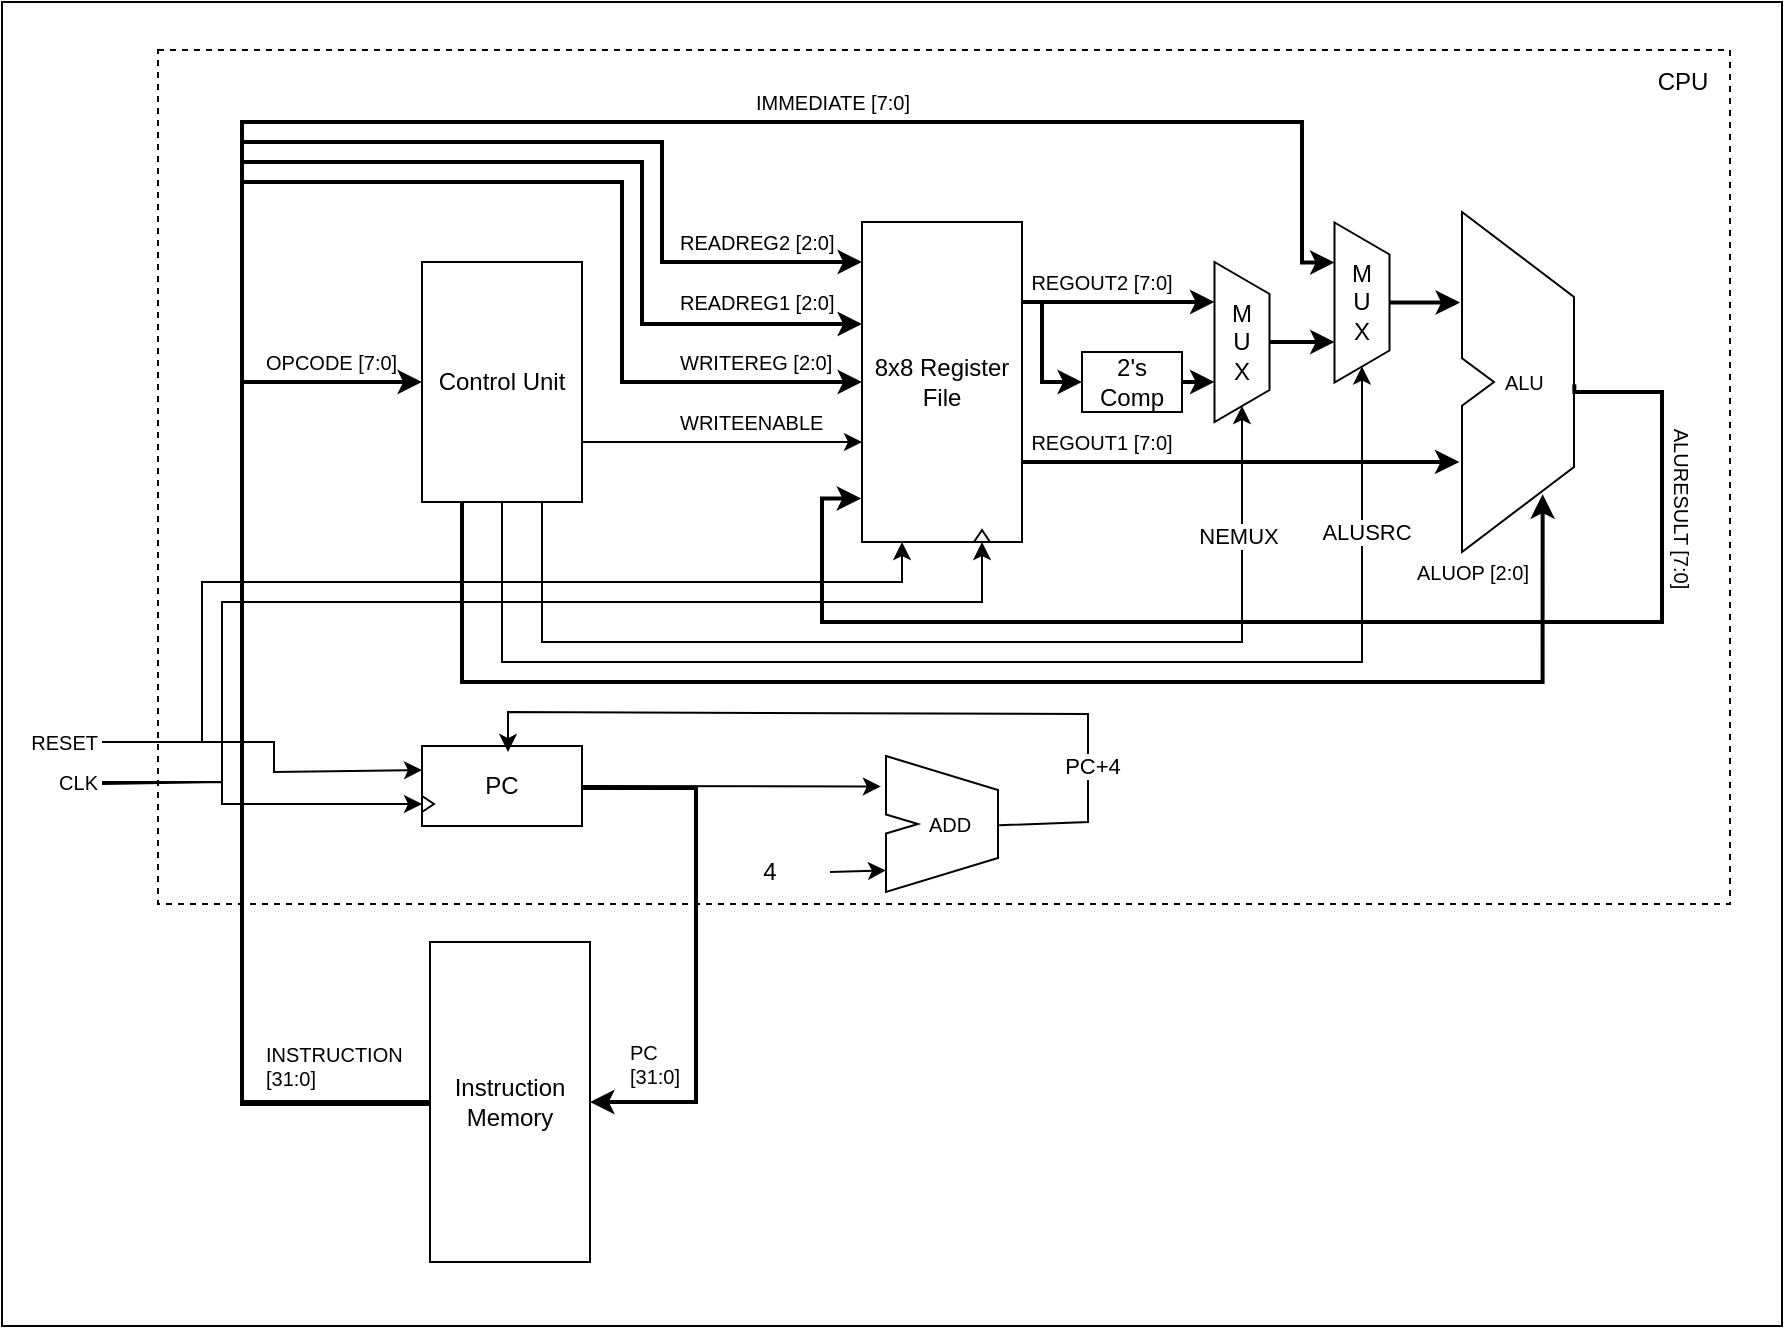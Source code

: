 <mxfile version="27.0.2">
  <diagram id="0iN4cRk-O3f9heEpMg_g" name="Page-1">
    <mxGraphModel dx="1691" dy="809" grid="0" gridSize="10" guides="1" tooltips="1" connect="1" arrows="1" fold="1" page="1" pageScale="1" pageWidth="1100" pageHeight="1700" math="0" shadow="0">
      <root>
        <mxCell id="0" />
        <mxCell id="1" parent="0" />
        <mxCell id="29aiM7jhphycKeGwUz8S-75" value="" style="rounded=0;whiteSpace=wrap;html=1;strokeColor=#000000;strokeWidth=1;fillColor=none;fontSize=12;align=center;" parent="1" vertex="1">
          <mxGeometry x="34" y="50" width="890" height="662" as="geometry" />
        </mxCell>
        <mxCell id="29aiM7jhphycKeGwUz8S-73" value="" style="rounded=0;whiteSpace=wrap;html=1;dashed=1;strokeColor=#000000;fillColor=none;fontSize=10;align=center;perimeterSpacing=0;strokeWidth=1;" parent="1" vertex="1">
          <mxGeometry x="112" y="74" width="786" height="427" as="geometry" />
        </mxCell>
        <mxCell id="29aiM7jhphycKeGwUz8S-50" value="OPCODE [7:0]" style="text;html=1;align=left;verticalAlign=middle;resizable=0;points=[];autosize=1;fontSize=10;" parent="1" vertex="1">
          <mxGeometry x="164" y="220" width="80" height="20" as="geometry" />
        </mxCell>
        <mxCell id="29aiM7jhphycKeGwUz8S-15" style="edgeStyle=orthogonalEdgeStyle;rounded=0;orthogonalLoop=1;jettySize=auto;html=1;exitX=1;exitY=0.75;exitDx=0;exitDy=0;" parent="1" source="29aiM7jhphycKeGwUz8S-2" target="29aiM7jhphycKeGwUz8S-3" edge="1">
          <mxGeometry relative="1" as="geometry">
            <Array as="points">
              <mxPoint x="324" y="270" />
            </Array>
          </mxGeometry>
        </mxCell>
        <mxCell id="29aiM7jhphycKeGwUz8S-47" style="edgeStyle=orthogonalEdgeStyle;rounded=0;orthogonalLoop=1;jettySize=auto;html=1;exitX=0.75;exitY=1;exitDx=0;exitDy=0;entryX=1;entryY=0.5;entryDx=0;entryDy=0;fontSize=10;" parent="1" source="29aiM7jhphycKeGwUz8S-2" target="29aiM7jhphycKeGwUz8S-17" edge="1">
          <mxGeometry relative="1" as="geometry">
            <Array as="points">
              <mxPoint x="304" y="370" />
              <mxPoint x="654" y="370" />
            </Array>
          </mxGeometry>
        </mxCell>
        <mxCell id="SJLsNFTs1x9MLXDah2iL-2" value="NEMUX" style="edgeLabel;html=1;align=center;verticalAlign=middle;resizable=0;points=[];" vertex="1" connectable="0" parent="29aiM7jhphycKeGwUz8S-47">
          <mxGeometry x="0.759" y="2" relative="1" as="geometry">
            <mxPoint as="offset" />
          </mxGeometry>
        </mxCell>
        <mxCell id="29aiM7jhphycKeGwUz8S-48" style="edgeStyle=orthogonalEdgeStyle;rounded=0;orthogonalLoop=1;jettySize=auto;html=1;exitX=0.5;exitY=1;exitDx=0;exitDy=0;entryX=1;entryY=0.5;entryDx=0;entryDy=0;fontSize=10;" parent="1" source="29aiM7jhphycKeGwUz8S-2" target="29aiM7jhphycKeGwUz8S-31" edge="1">
          <mxGeometry relative="1" as="geometry">
            <Array as="points">
              <mxPoint x="284" y="380" />
              <mxPoint x="714" y="380" />
            </Array>
          </mxGeometry>
        </mxCell>
        <mxCell id="SJLsNFTs1x9MLXDah2iL-1" value="ALUSRC" style="edgeLabel;html=1;align=center;verticalAlign=middle;resizable=0;points=[];" vertex="1" connectable="0" parent="29aiM7jhphycKeGwUz8S-48">
          <mxGeometry x="0.749" y="-2" relative="1" as="geometry">
            <mxPoint as="offset" />
          </mxGeometry>
        </mxCell>
        <mxCell id="29aiM7jhphycKeGwUz8S-49" style="edgeStyle=orthogonalEdgeStyle;rounded=0;orthogonalLoop=1;jettySize=auto;html=1;exitX=0.25;exitY=1;exitDx=0;exitDy=0;fontSize=10;entryX=0.504;entryY=0.83;entryDx=0;entryDy=0;entryPerimeter=0;strokeWidth=2;" parent="1" source="29aiM7jhphycKeGwUz8S-2" target="29aiM7jhphycKeGwUz8S-42" edge="1">
          <mxGeometry relative="1" as="geometry">
            <Array as="points">
              <mxPoint x="264" y="390" />
              <mxPoint x="804" y="390" />
            </Array>
          </mxGeometry>
        </mxCell>
        <mxCell id="29aiM7jhphycKeGwUz8S-2" value="Control Unit" style="rounded=0;whiteSpace=wrap;html=1;" parent="1" vertex="1">
          <mxGeometry x="244" y="180" width="80" height="120" as="geometry" />
        </mxCell>
        <mxCell id="29aiM7jhphycKeGwUz8S-19" style="edgeStyle=orthogonalEdgeStyle;rounded=0;orthogonalLoop=1;jettySize=auto;html=1;exitX=1;exitY=0.25;exitDx=0;exitDy=0;entryX=0.25;entryY=1;entryDx=0;entryDy=0;strokeWidth=2;" parent="1" source="29aiM7jhphycKeGwUz8S-3" target="29aiM7jhphycKeGwUz8S-17" edge="1">
          <mxGeometry relative="1" as="geometry" />
        </mxCell>
        <mxCell id="29aiM7jhphycKeGwUz8S-23" style="edgeStyle=orthogonalEdgeStyle;rounded=0;orthogonalLoop=1;jettySize=auto;html=1;exitX=1;exitY=0.25;exitDx=0;exitDy=0;entryX=0;entryY=0.5;entryDx=0;entryDy=0;strokeWidth=2;" parent="1" source="29aiM7jhphycKeGwUz8S-3" target="29aiM7jhphycKeGwUz8S-16" edge="1">
          <mxGeometry relative="1" as="geometry">
            <Array as="points">
              <mxPoint x="554" y="200" />
              <mxPoint x="554" y="240" />
            </Array>
          </mxGeometry>
        </mxCell>
        <mxCell id="29aiM7jhphycKeGwUz8S-46" style="edgeStyle=orthogonalEdgeStyle;rounded=0;orthogonalLoop=1;jettySize=auto;html=1;exitX=1;exitY=0.75;exitDx=0;exitDy=0;entryX=-0.016;entryY=0.735;entryDx=0;entryDy=0;entryPerimeter=0;fontSize=10;strokeWidth=2;" parent="1" source="29aiM7jhphycKeGwUz8S-3" target="29aiM7jhphycKeGwUz8S-42" edge="1">
          <mxGeometry relative="1" as="geometry" />
        </mxCell>
        <mxCell id="29aiM7jhphycKeGwUz8S-3" value="8x8 Register File" style="rounded=0;whiteSpace=wrap;html=1;" parent="1" vertex="1">
          <mxGeometry x="464" y="160" width="80" height="160" as="geometry" />
        </mxCell>
        <mxCell id="29aiM7jhphycKeGwUz8S-8" style="edgeStyle=orthogonalEdgeStyle;rounded=0;orthogonalLoop=1;jettySize=auto;html=1;exitX=0;exitY=0.5;exitDx=0;exitDy=0;entryX=0;entryY=0.5;entryDx=0;entryDy=0;strokeWidth=2;" parent="1" source="29aiM7jhphycKeGwUz8S-4" target="29aiM7jhphycKeGwUz8S-2" edge="1">
          <mxGeometry relative="1" as="geometry">
            <Array as="points">
              <mxPoint x="154" y="600" />
              <mxPoint x="154" y="240" />
            </Array>
          </mxGeometry>
        </mxCell>
        <mxCell id="29aiM7jhphycKeGwUz8S-11" style="edgeStyle=orthogonalEdgeStyle;rounded=0;orthogonalLoop=1;jettySize=auto;html=1;exitX=0;exitY=0.5;exitDx=0;exitDy=0;entryX=0;entryY=0.125;entryDx=0;entryDy=0;entryPerimeter=0;strokeWidth=2;" parent="1" source="29aiM7jhphycKeGwUz8S-4" target="29aiM7jhphycKeGwUz8S-3" edge="1">
          <mxGeometry relative="1" as="geometry">
            <mxPoint x="404" y="180" as="targetPoint" />
            <Array as="points">
              <mxPoint x="154" y="601" />
              <mxPoint x="154" y="120" />
              <mxPoint x="364" y="120" />
              <mxPoint x="364" y="180" />
            </Array>
          </mxGeometry>
        </mxCell>
        <mxCell id="29aiM7jhphycKeGwUz8S-12" style="edgeStyle=orthogonalEdgeStyle;rounded=0;orthogonalLoop=1;jettySize=auto;html=1;exitX=0;exitY=0.5;exitDx=0;exitDy=0;strokeWidth=2;" parent="1" source="29aiM7jhphycKeGwUz8S-4" target="29aiM7jhphycKeGwUz8S-3" edge="1">
          <mxGeometry relative="1" as="geometry">
            <mxPoint x="404" y="210" as="targetPoint" />
            <Array as="points">
              <mxPoint x="154" y="600" />
              <mxPoint x="154" y="130" />
              <mxPoint x="354" y="130" />
              <mxPoint x="354" y="211" />
            </Array>
          </mxGeometry>
        </mxCell>
        <mxCell id="29aiM7jhphycKeGwUz8S-13" style="edgeStyle=orthogonalEdgeStyle;rounded=0;orthogonalLoop=1;jettySize=auto;html=1;exitX=0;exitY=0.5;exitDx=0;exitDy=0;entryX=0;entryY=0.5;entryDx=0;entryDy=0;strokeWidth=2;" parent="1" source="29aiM7jhphycKeGwUz8S-4" target="29aiM7jhphycKeGwUz8S-3" edge="1">
          <mxGeometry relative="1" as="geometry">
            <Array as="points">
              <mxPoint x="154" y="600" />
              <mxPoint x="154" y="140" />
              <mxPoint x="344" y="140" />
              <mxPoint x="344" y="240" />
            </Array>
          </mxGeometry>
        </mxCell>
        <mxCell id="29aiM7jhphycKeGwUz8S-33" style="edgeStyle=orthogonalEdgeStyle;rounded=0;orthogonalLoop=1;jettySize=auto;html=1;exitX=0;exitY=0.5;exitDx=0;exitDy=0;entryX=0.25;entryY=1;entryDx=0;entryDy=0;fontSize=10;strokeWidth=2;" parent="1" source="29aiM7jhphycKeGwUz8S-4" target="29aiM7jhphycKeGwUz8S-31" edge="1">
          <mxGeometry relative="1" as="geometry">
            <Array as="points">
              <mxPoint x="154" y="601" />
              <mxPoint x="154" y="110" />
              <mxPoint x="684" y="110" />
              <mxPoint x="684" y="180" />
            </Array>
          </mxGeometry>
        </mxCell>
        <mxCell id="29aiM7jhphycKeGwUz8S-4" value="Instruction Memory" style="rounded=0;whiteSpace=wrap;html=1;" parent="1" vertex="1">
          <mxGeometry x="248" y="520" width="80" height="160" as="geometry" />
        </mxCell>
        <mxCell id="29aiM7jhphycKeGwUz8S-7" style="edgeStyle=orthogonalEdgeStyle;rounded=0;orthogonalLoop=1;jettySize=auto;html=1;exitX=1;exitY=0.5;exitDx=0;exitDy=0;entryX=1;entryY=0.5;entryDx=0;entryDy=0;strokeWidth=2;" parent="1" target="29aiM7jhphycKeGwUz8S-4" edge="1">
          <mxGeometry relative="1" as="geometry">
            <Array as="points">
              <mxPoint x="381" y="443" />
              <mxPoint x="381" y="600" />
            </Array>
            <mxPoint x="324" y="443" as="sourcePoint" />
            <mxPoint x="341" y="565" as="targetPoint" />
          </mxGeometry>
        </mxCell>
        <mxCell id="29aiM7jhphycKeGwUz8S-6" value="PC" style="rounded=0;whiteSpace=wrap;html=1;" parent="1" vertex="1">
          <mxGeometry x="244" y="422" width="80" height="40" as="geometry" />
        </mxCell>
        <mxCell id="29aiM7jhphycKeGwUz8S-20" style="edgeStyle=orthogonalEdgeStyle;rounded=0;orthogonalLoop=1;jettySize=auto;html=1;exitX=1;exitY=0.5;exitDx=0;exitDy=0;entryX=0.75;entryY=1;entryDx=0;entryDy=0;strokeWidth=2;" parent="1" source="29aiM7jhphycKeGwUz8S-16" target="29aiM7jhphycKeGwUz8S-17" edge="1">
          <mxGeometry relative="1" as="geometry" />
        </mxCell>
        <mxCell id="29aiM7jhphycKeGwUz8S-16" value="2&#39;s Comp" style="rounded=0;whiteSpace=wrap;html=1;" parent="1" vertex="1">
          <mxGeometry x="574" y="225" width="50" height="30" as="geometry" />
        </mxCell>
        <mxCell id="29aiM7jhphycKeGwUz8S-32" style="edgeStyle=orthogonalEdgeStyle;rounded=0;orthogonalLoop=1;jettySize=auto;html=1;exitX=0.5;exitY=0;exitDx=0;exitDy=0;entryX=0.75;entryY=1;entryDx=0;entryDy=0;fontSize=10;strokeWidth=2;" parent="1" source="29aiM7jhphycKeGwUz8S-17" target="29aiM7jhphycKeGwUz8S-31" edge="1">
          <mxGeometry relative="1" as="geometry" />
        </mxCell>
        <mxCell id="29aiM7jhphycKeGwUz8S-17" value="M&lt;br&gt;U&lt;br&gt;X" style="shape=trapezoid;perimeter=trapezoidPerimeter;whiteSpace=wrap;html=1;rotation=90;horizontal=0;" parent="1" vertex="1">
          <mxGeometry x="614" y="206.25" width="80" height="27.5" as="geometry" />
        </mxCell>
        <mxCell id="29aiM7jhphycKeGwUz8S-24" value="READREG2 [2:0]" style="text;html=1;align=left;verticalAlign=middle;resizable=0;points=[];autosize=1;fontSize=10;" parent="1" vertex="1">
          <mxGeometry x="371" y="160" width="90" height="20" as="geometry" />
        </mxCell>
        <mxCell id="29aiM7jhphycKeGwUz8S-25" value="READREG1 [2:0]" style="text;html=1;align=left;verticalAlign=middle;resizable=0;points=[];autosize=1;fontSize=10;" parent="1" vertex="1">
          <mxGeometry x="371" y="190.25" width="90" height="20" as="geometry" />
        </mxCell>
        <mxCell id="29aiM7jhphycKeGwUz8S-26" value="WRITEREG [2:0]" style="text;html=1;align=left;verticalAlign=middle;resizable=0;points=[];autosize=1;fontSize=10;" parent="1" vertex="1">
          <mxGeometry x="371" y="220" width="90" height="20" as="geometry" />
        </mxCell>
        <mxCell id="29aiM7jhphycKeGwUz8S-27" value="WRITEENABLE" style="text;html=1;align=left;verticalAlign=middle;resizable=0;points=[];autosize=1;fontSize=10;" parent="1" vertex="1">
          <mxGeometry x="371" y="250" width="90" height="20" as="geometry" />
        </mxCell>
        <mxCell id="29aiM7jhphycKeGwUz8S-30" value="REGOUT2 [7:0]" style="text;html=1;strokeColor=none;fillColor=none;align=center;verticalAlign=middle;whiteSpace=wrap;rounded=0;fontSize=10;" parent="1" vertex="1">
          <mxGeometry x="544" y="180" width="80" height="20" as="geometry" />
        </mxCell>
        <mxCell id="29aiM7jhphycKeGwUz8S-43" style="edgeStyle=orthogonalEdgeStyle;rounded=0;orthogonalLoop=1;jettySize=auto;html=1;exitX=0.5;exitY=0;exitDx=0;exitDy=0;fontSize=10;strokeWidth=2;" parent="1" source="29aiM7jhphycKeGwUz8S-31" edge="1">
          <mxGeometry relative="1" as="geometry">
            <mxPoint x="763" y="200" as="targetPoint" />
          </mxGeometry>
        </mxCell>
        <mxCell id="29aiM7jhphycKeGwUz8S-31" value="M&lt;br&gt;U&lt;br&gt;X" style="shape=trapezoid;perimeter=trapezoidPerimeter;whiteSpace=wrap;html=1;rotation=90;horizontal=0;" parent="1" vertex="1">
          <mxGeometry x="674" y="186.5" width="80" height="27.5" as="geometry" />
        </mxCell>
        <mxCell id="29aiM7jhphycKeGwUz8S-34" value="IMMEDIATE [7:0]" style="text;html=1;align=center;verticalAlign=middle;resizable=0;points=[];autosize=1;fontSize=10;" parent="1" vertex="1">
          <mxGeometry x="404" y="90" width="90" height="20" as="geometry" />
        </mxCell>
        <mxCell id="29aiM7jhphycKeGwUz8S-44" style="edgeStyle=orthogonalEdgeStyle;rounded=0;orthogonalLoop=1;jettySize=auto;html=1;exitX=0.702;exitY=0.507;exitDx=0;exitDy=0;entryX=-0.005;entryY=0.864;entryDx=0;entryDy=0;entryPerimeter=0;fontSize=10;exitPerimeter=0;strokeWidth=2;" parent="1" source="29aiM7jhphycKeGwUz8S-42" target="29aiM7jhphycKeGwUz8S-3" edge="1">
          <mxGeometry relative="1" as="geometry">
            <Array as="points">
              <mxPoint x="820" y="245" />
              <mxPoint x="864" y="245" />
              <mxPoint x="864" y="360" />
              <mxPoint x="444" y="360" />
              <mxPoint x="444" y="298" />
            </Array>
          </mxGeometry>
        </mxCell>
        <mxCell id="29aiM7jhphycKeGwUz8S-42" value="&amp;nbsp; &amp;nbsp; &amp;nbsp; &amp;nbsp;ALU" style="shape=stencil(vZXdjoMgEIWfhtsGYY3XG3f3PailKykFA/Tv7TuKNmJL2zRiYgwwx+8wZAYRLW3NGo4IrhH9QYRkGMMb5qfJnNmGV84vHpkRbC25j1hn9I6fxMb1DKFqboRro/QX4W/QtM9tQMtKKwU0oZUNJBPhSA4mTChg4rM36bd1CWYN+O6546bfvF9F5O9jl1W+iE+2TDahy5Bb6myS+YT5ZAvVQCqfbDYXWoIg1mMj1ZpVu3+jD2rzkhaRjkRbbfhr2E0tpPQXx/uH1rD2hrnTPVQP3+z1kUcb4NlhPqVKoUbUIsSSPA23mIs7aZvhhp+ZmxczYafcNNv9oh9jK6ltvIwjxQziSD3fSd/tkw4aaUMYdGH/u+8iVw==);whiteSpace=wrap;html=1;strokeColor=#000000;fillColor=#ffffff;fontSize=10;align=left;" parent="1" vertex="1">
          <mxGeometry x="764" y="155" width="80" height="170" as="geometry" />
        </mxCell>
        <mxCell id="29aiM7jhphycKeGwUz8S-51" value="INSTRUCTION&lt;br&gt;[31:0]" style="text;html=1;align=left;verticalAlign=middle;resizable=0;points=[];autosize=1;fontSize=10;" parent="1" vertex="1">
          <mxGeometry x="164" y="567" width="80" height="30" as="geometry" />
        </mxCell>
        <mxCell id="29aiM7jhphycKeGwUz8S-53" value="PC&lt;br&gt;[31:0]" style="text;html=1;align=left;verticalAlign=middle;resizable=0;points=[];autosize=1;fontSize=10;" parent="1" vertex="1">
          <mxGeometry x="346" y="566" width="40" height="30" as="geometry" />
        </mxCell>
        <mxCell id="29aiM7jhphycKeGwUz8S-56" style="edgeStyle=orthogonalEdgeStyle;rounded=0;orthogonalLoop=1;jettySize=auto;html=1;exitX=1;exitY=0.5;exitDx=0;exitDy=0;entryX=0.25;entryY=1;entryDx=0;entryDy=0;fontSize=10;" parent="1" source="29aiM7jhphycKeGwUz8S-54" target="29aiM7jhphycKeGwUz8S-3" edge="1">
          <mxGeometry relative="1" as="geometry">
            <Array as="points">
              <mxPoint x="134" y="420" />
              <mxPoint x="134" y="340" />
              <mxPoint x="484" y="340" />
            </Array>
          </mxGeometry>
        </mxCell>
        <mxCell id="29aiM7jhphycKeGwUz8S-54" value="RESET" style="text;html=1;strokeColor=none;fillColor=none;align=right;verticalAlign=middle;whiteSpace=wrap;rounded=0;fontSize=10;" parent="1" vertex="1">
          <mxGeometry x="44" y="410" width="40" height="20" as="geometry" />
        </mxCell>
        <mxCell id="29aiM7jhphycKeGwUz8S-61" style="edgeStyle=orthogonalEdgeStyle;rounded=0;orthogonalLoop=1;jettySize=auto;html=1;exitX=1;exitY=0.5;exitDx=0;exitDy=0;entryX=0.75;entryY=1;entryDx=0;entryDy=0;fontSize=10;" parent="1" source="29aiM7jhphycKeGwUz8S-57" target="29aiM7jhphycKeGwUz8S-3" edge="1">
          <mxGeometry relative="1" as="geometry">
            <Array as="points">
              <mxPoint x="144" y="440" />
              <mxPoint x="144" y="350" />
              <mxPoint x="524" y="350" />
            </Array>
          </mxGeometry>
        </mxCell>
        <mxCell id="29aiM7jhphycKeGwUz8S-57" value="CLK" style="text;html=1;strokeColor=none;fillColor=none;align=right;verticalAlign=middle;whiteSpace=wrap;rounded=0;fontSize=10;" parent="1" vertex="1">
          <mxGeometry x="44" y="430" width="40" height="20" as="geometry" />
        </mxCell>
        <mxCell id="29aiM7jhphycKeGwUz8S-64" value="" style="triangle;whiteSpace=wrap;html=1;strokeColor=#000000;fillColor=#ffffff;fontSize=10;align=right;" parent="1" vertex="1">
          <mxGeometry x="244" y="447" width="6" height="8" as="geometry" />
        </mxCell>
        <mxCell id="29aiM7jhphycKeGwUz8S-65" value="" style="triangle;whiteSpace=wrap;html=1;strokeColor=#000000;fillColor=#ffffff;fontSize=10;align=right;rotation=-90;" parent="1" vertex="1">
          <mxGeometry x="521" y="313" width="6" height="8" as="geometry" />
        </mxCell>
        <mxCell id="29aiM7jhphycKeGwUz8S-66" value="REGOUT1 [7:0]" style="text;html=1;strokeColor=none;fillColor=none;align=center;verticalAlign=middle;whiteSpace=wrap;rounded=0;fontSize=10;" parent="1" vertex="1">
          <mxGeometry x="544" y="260" width="80" height="20" as="geometry" />
        </mxCell>
        <mxCell id="29aiM7jhphycKeGwUz8S-67" value="ALUOP [2:0]" style="text;html=1;align=center;verticalAlign=middle;resizable=0;points=[];autosize=1;fontSize=10;" parent="1" vertex="1">
          <mxGeometry x="734" y="325" width="70" height="20" as="geometry" />
        </mxCell>
        <mxCell id="29aiM7jhphycKeGwUz8S-68" value="ALURESULT [7:0]" style="text;html=1;align=center;verticalAlign=middle;resizable=0;points=[];autosize=1;fontSize=10;rotation=90;" parent="1" vertex="1">
          <mxGeometry x="824" y="293" width="100" height="20" as="geometry" />
        </mxCell>
        <mxCell id="29aiM7jhphycKeGwUz8S-74" value="CPU" style="text;html=1;align=center;verticalAlign=middle;resizable=0;points=[];autosize=1;fontSize=12;" parent="1" vertex="1">
          <mxGeometry x="854" y="80" width="40" height="20" as="geometry" />
        </mxCell>
        <mxCell id="SJLsNFTs1x9MLXDah2iL-3" value="&amp;nbsp; &amp;nbsp; &amp;nbsp; &amp;nbsp;ADD" style="shape=stencil(vZXdjoMgEIWfhtsGYY3XG3f3PailKykFA/Tv7TuKNmJL2zRiYgwwx+8wZAYRLW3NGo4IrhH9QYRkGMMb5qfJnNmGV84vHpkRbC25j1hn9I6fxMb1DKFqboRro/QX4W/QtM9tQMtKKwU0oZUNJBPhSA4mTChg4rM36bd1CWYN+O6546bfvF9F5O9jl1W+iE+2TDahy5Bb6myS+YT5ZAvVQCqfbDYXWoIg1mMj1ZpVu3+jD2rzkhaRjkRbbfhr2E0tpPQXx/uH1rD2hrnTPVQP3+z1kUcb4NlhPqVKoUbUIsSSPA23mIs7aZvhhp+ZmxczYafcNNv9oh9jK6ltvIwjxQziSD3fSd/tkw4aaUMYdGH/u+8iVw==);whiteSpace=wrap;html=1;strokeColor=#000000;fillColor=#ffffff;fontSize=10;align=left;" vertex="1" parent="1">
          <mxGeometry x="476" y="427" width="80" height="68" as="geometry" />
        </mxCell>
        <mxCell id="SJLsNFTs1x9MLXDah2iL-4" value="" style="endArrow=classic;html=1;rounded=0;exitX=1;exitY=0.5;exitDx=0;exitDy=0;entryX=-0.032;entryY=0.224;entryDx=0;entryDy=0;entryPerimeter=0;" edge="1" parent="1" source="29aiM7jhphycKeGwUz8S-6" target="SJLsNFTs1x9MLXDah2iL-3">
          <mxGeometry width="50" height="50" relative="1" as="geometry">
            <mxPoint x="513" y="488" as="sourcePoint" />
            <mxPoint x="563" y="438" as="targetPoint" />
          </mxGeometry>
        </mxCell>
        <mxCell id="SJLsNFTs1x9MLXDah2iL-7" value="4" style="text;html=1;align=center;verticalAlign=middle;whiteSpace=wrap;rounded=0;" vertex="1" parent="1">
          <mxGeometry x="388" y="470" width="60" height="30" as="geometry" />
        </mxCell>
        <mxCell id="SJLsNFTs1x9MLXDah2iL-8" value="" style="endArrow=classic;html=1;rounded=0;exitX=1;exitY=0.5;exitDx=0;exitDy=0;entryX=0;entryY=0.841;entryDx=0;entryDy=0;entryPerimeter=0;" edge="1" parent="1" source="SJLsNFTs1x9MLXDah2iL-7" target="SJLsNFTs1x9MLXDah2iL-3">
          <mxGeometry width="50" height="50" relative="1" as="geometry">
            <mxPoint x="513" y="488" as="sourcePoint" />
            <mxPoint x="472" y="467" as="targetPoint" />
          </mxGeometry>
        </mxCell>
        <mxCell id="SJLsNFTs1x9MLXDah2iL-9" value="" style="endArrow=classic;html=1;rounded=0;exitX=0.67;exitY=0.465;exitDx=0;exitDy=0;exitPerimeter=0;entryX=0.5;entryY=0;entryDx=0;entryDy=0;" edge="1" parent="1">
          <mxGeometry width="50" height="50" relative="1" as="geometry">
            <mxPoint x="532.6" y="461.62" as="sourcePoint" />
            <mxPoint x="287" y="425" as="targetPoint" />
            <Array as="points">
              <mxPoint x="577" y="460" />
              <mxPoint x="577" y="406" />
              <mxPoint x="287" y="405" />
            </Array>
          </mxGeometry>
        </mxCell>
        <mxCell id="SJLsNFTs1x9MLXDah2iL-12" value="PC+4" style="edgeLabel;html=1;align=center;verticalAlign=middle;resizable=0;points=[];" vertex="1" connectable="0" parent="SJLsNFTs1x9MLXDah2iL-9">
          <mxGeometry x="-0.646" y="-2" relative="1" as="geometry">
            <mxPoint as="offset" />
          </mxGeometry>
        </mxCell>
        <mxCell id="SJLsNFTs1x9MLXDah2iL-10" value="" style="endArrow=classic;html=1;rounded=0;entryX=0;entryY=0.75;entryDx=0;entryDy=0;exitX=1;exitY=0.6;exitDx=0;exitDy=0;exitPerimeter=0;" edge="1" parent="1">
          <mxGeometry width="50" height="50" relative="1" as="geometry">
            <mxPoint x="84" y="441" as="sourcePoint" />
            <mxPoint x="244" y="451" as="targetPoint" />
            <Array as="points">
              <mxPoint x="144" y="440" />
              <mxPoint x="144" y="451" />
            </Array>
          </mxGeometry>
        </mxCell>
        <mxCell id="SJLsNFTs1x9MLXDah2iL-11" value="" style="endArrow=classic;html=1;rounded=0;exitX=1;exitY=0.5;exitDx=0;exitDy=0;" edge="1" parent="1" source="29aiM7jhphycKeGwUz8S-54">
          <mxGeometry width="50" height="50" relative="1" as="geometry">
            <mxPoint x="209" y="485" as="sourcePoint" />
            <mxPoint x="244" y="434" as="targetPoint" />
            <Array as="points">
              <mxPoint x="170" y="420" />
              <mxPoint x="170" y="435" />
            </Array>
          </mxGeometry>
        </mxCell>
      </root>
    </mxGraphModel>
  </diagram>
</mxfile>

